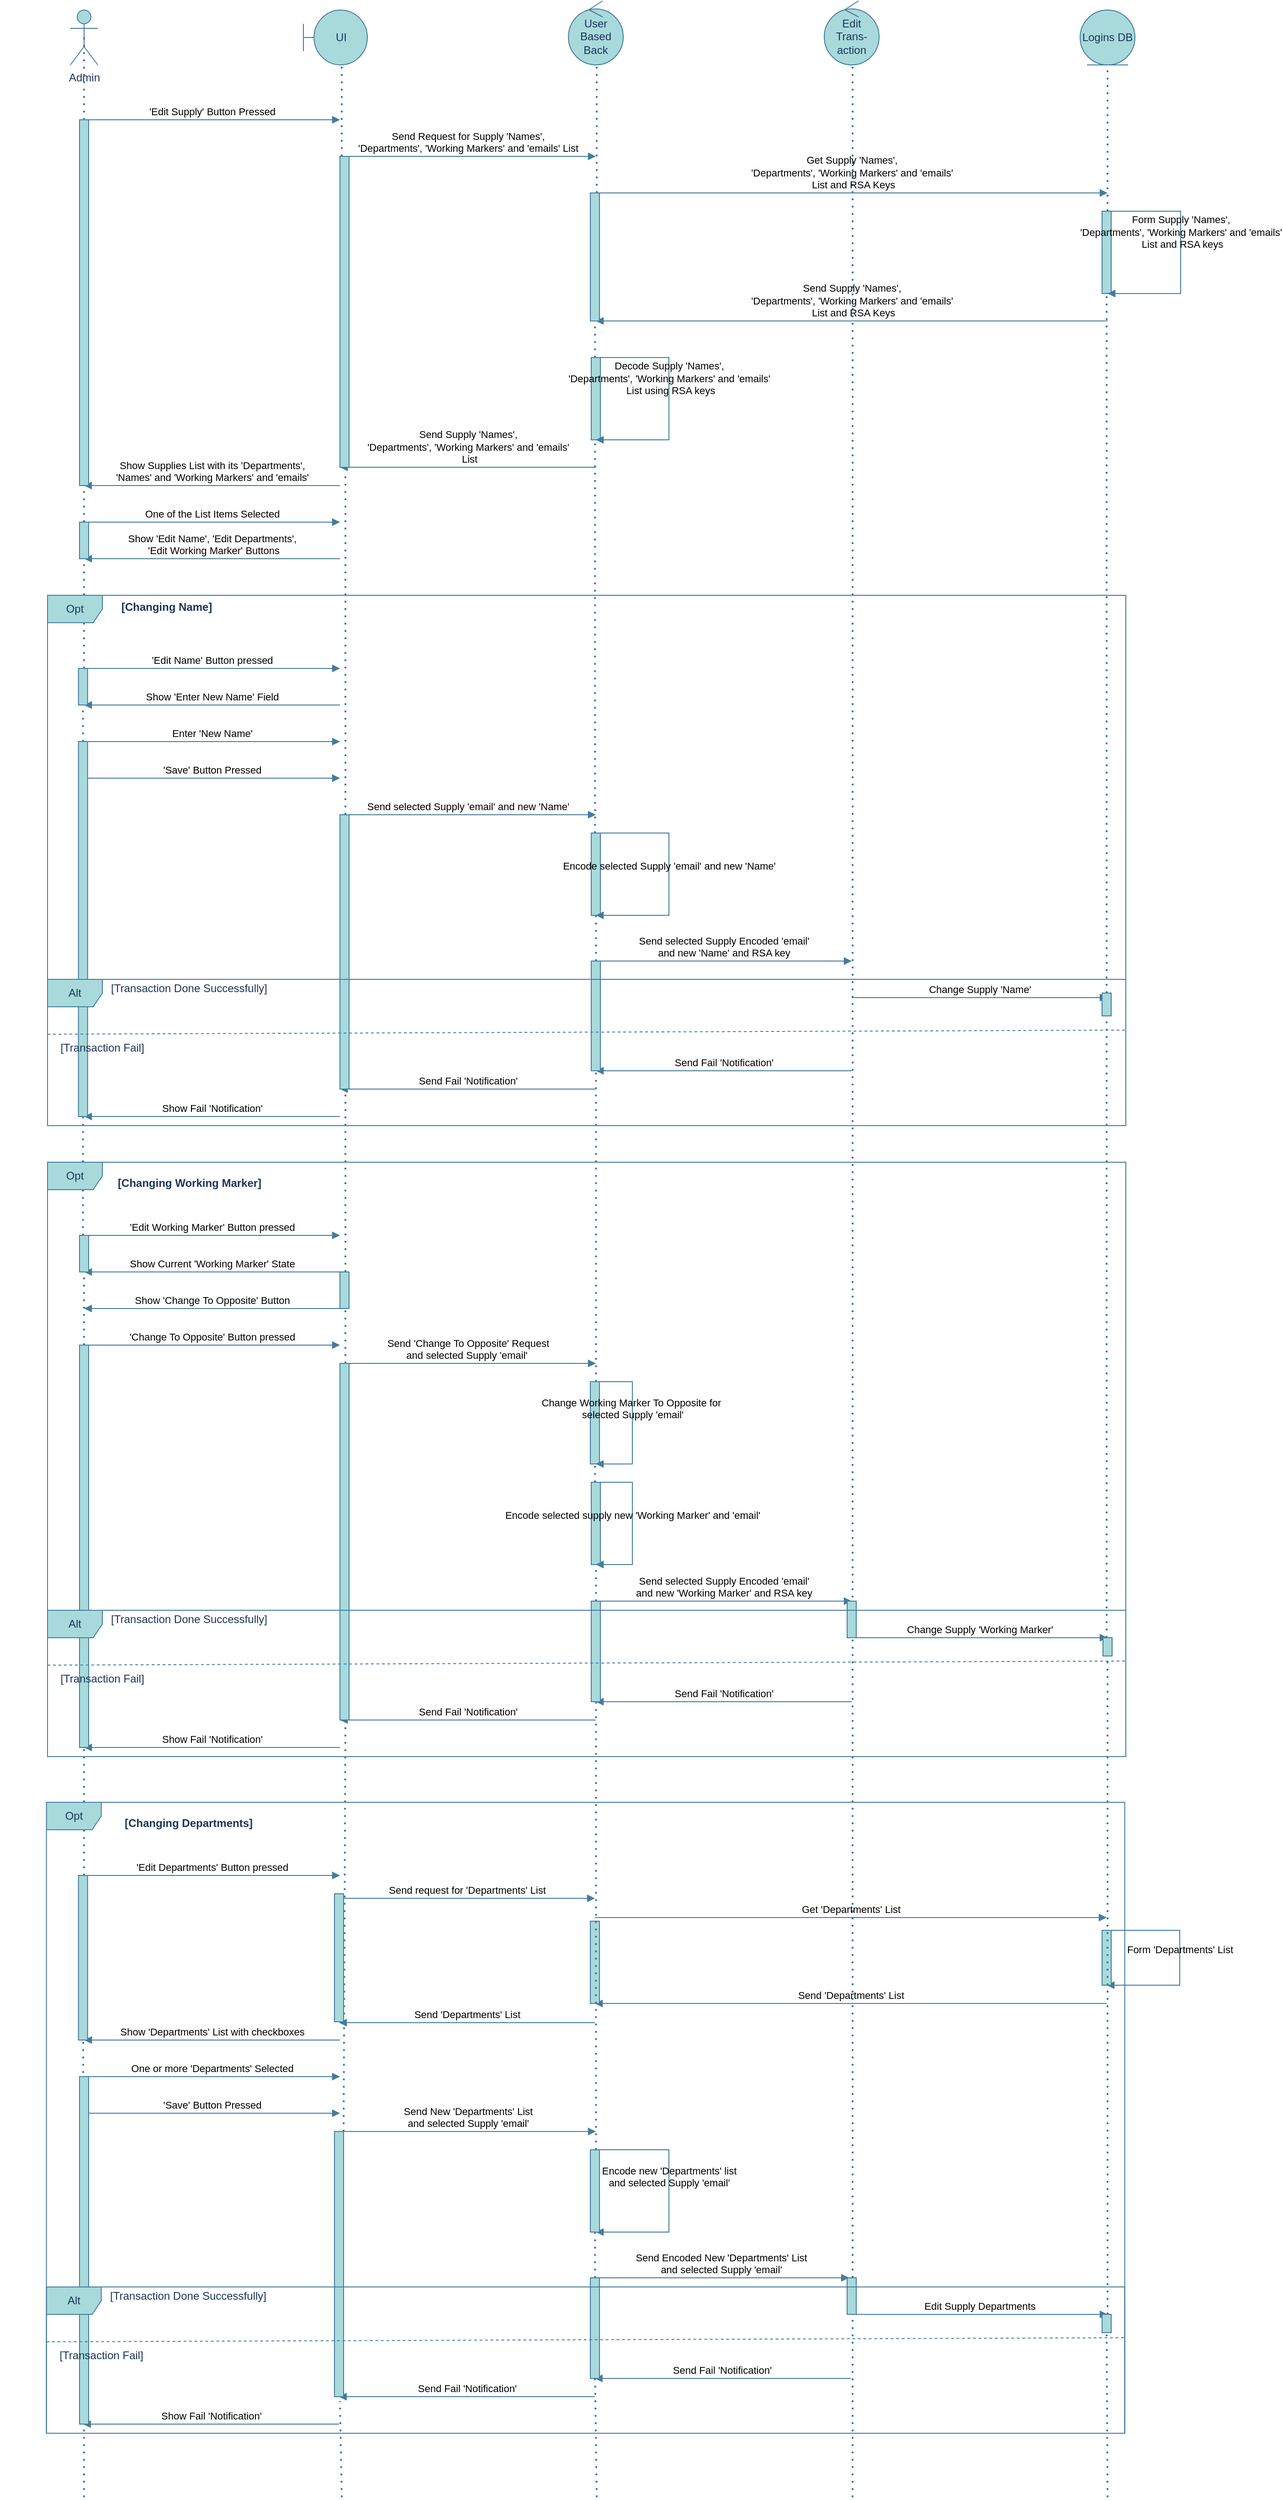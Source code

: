 <mxfile version="22.0.8" type="device">
  <diagram name="Страница — 1" id="LvItpitjbJgqak1Ff7eb">
    <mxGraphModel dx="1026" dy="692" grid="0" gridSize="10" guides="1" tooltips="1" connect="1" arrows="1" fold="1" page="1" pageScale="1" pageWidth="3300" pageHeight="4681" math="0" shadow="0">
      <root>
        <mxCell id="0" />
        <mxCell id="1" parent="0" />
        <mxCell id="VLtTo_zLVV-p8Gwh8xjY-1" value="Admin&lt;br&gt;" style="shape=umlActor;verticalLabelPosition=bottom;verticalAlign=top;html=1;strokeColor=#457B9D;fontColor=#1D3557;fillColor=#A8DADC;labelBackgroundColor=none;" vertex="1" parent="1">
          <mxGeometry x="105" y="120" width="30" height="60" as="geometry" />
        </mxCell>
        <mxCell id="VLtTo_zLVV-p8Gwh8xjY-2" value="UI" style="shape=umlBoundary;whiteSpace=wrap;html=1;strokeColor=#457B9D;fontColor=#1D3557;fillColor=#A8DADC;labelBackgroundColor=none;" vertex="1" parent="1">
          <mxGeometry x="360" y="120" width="70" height="60" as="geometry" />
        </mxCell>
        <mxCell id="VLtTo_zLVV-p8Gwh8xjY-3" value="User Based Back" style="ellipse;shape=umlControl;whiteSpace=wrap;html=1;strokeColor=#457B9D;fontColor=#1D3557;fillColor=#A8DADC;labelBackgroundColor=none;" vertex="1" parent="1">
          <mxGeometry x="650" y="110" width="60" height="70" as="geometry" />
        </mxCell>
        <mxCell id="VLtTo_zLVV-p8Gwh8xjY-4" value="Edit Trans-action" style="ellipse;shape=umlControl;whiteSpace=wrap;html=1;strokeColor=#457B9D;fontColor=#1D3557;fillColor=#A8DADC;labelBackgroundColor=none;" vertex="1" parent="1">
          <mxGeometry x="930" y="110" width="60" height="70" as="geometry" />
        </mxCell>
        <mxCell id="VLtTo_zLVV-p8Gwh8xjY-5" value="Logins DB" style="ellipse;shape=umlEntity;whiteSpace=wrap;html=1;strokeColor=#457B9D;fontColor=#1D3557;fillColor=#A8DADC;labelBackgroundColor=none;" vertex="1" parent="1">
          <mxGeometry x="1210" y="120" width="60" height="60" as="geometry" />
        </mxCell>
        <mxCell id="VLtTo_zLVV-p8Gwh8xjY-6" value="" style="endArrow=none;dashed=1;html=1;dashPattern=1 3;strokeWidth=2;rounded=0;entryX=0.5;entryY=0.5;entryDx=0;entryDy=0;entryPerimeter=0;labelBackgroundColor=none;strokeColor=#457B9D;fontColor=default;" edge="1" parent="1" source="VLtTo_zLVV-p8Gwh8xjY-89" target="VLtTo_zLVV-p8Gwh8xjY-1">
          <mxGeometry width="50" height="50" relative="1" as="geometry">
            <mxPoint x="120" y="2840" as="sourcePoint" />
            <mxPoint x="210" y="330" as="targetPoint" />
          </mxGeometry>
        </mxCell>
        <mxCell id="VLtTo_zLVV-p8Gwh8xjY-7" value="" style="endArrow=none;dashed=1;html=1;dashPattern=1 3;strokeWidth=2;rounded=0;entryX=0.6;entryY=1.017;entryDx=0;entryDy=0;entryPerimeter=0;labelBackgroundColor=none;strokeColor=#457B9D;fontColor=default;" edge="1" parent="1" source="VLtTo_zLVV-p8Gwh8xjY-91" target="VLtTo_zLVV-p8Gwh8xjY-2">
          <mxGeometry width="50" height="50" relative="1" as="geometry">
            <mxPoint x="402" y="2840" as="sourcePoint" />
            <mxPoint x="400" y="190" as="targetPoint" />
          </mxGeometry>
        </mxCell>
        <mxCell id="VLtTo_zLVV-p8Gwh8xjY-8" value="" style="endArrow=none;dashed=1;html=1;dashPattern=1 3;strokeWidth=2;rounded=0;entryX=0.517;entryY=1;entryDx=0;entryDy=0;entryPerimeter=0;labelBackgroundColor=none;strokeColor=#457B9D;fontColor=default;" edge="1" parent="1" source="VLtTo_zLVV-p8Gwh8xjY-93" target="VLtTo_zLVV-p8Gwh8xjY-3">
          <mxGeometry width="50" height="50" relative="1" as="geometry">
            <mxPoint x="681" y="2840" as="sourcePoint" />
            <mxPoint x="681" y="191" as="targetPoint" />
          </mxGeometry>
        </mxCell>
        <mxCell id="VLtTo_zLVV-p8Gwh8xjY-9" value="" style="endArrow=none;dashed=1;html=1;dashPattern=1 3;strokeWidth=2;rounded=0;entryX=0.517;entryY=1.029;entryDx=0;entryDy=0;entryPerimeter=0;labelBackgroundColor=none;strokeColor=#457B9D;fontColor=default;" edge="1" parent="1" target="VLtTo_zLVV-p8Gwh8xjY-4">
          <mxGeometry width="50" height="50" relative="1" as="geometry">
            <mxPoint x="961" y="2840" as="sourcePoint" />
            <mxPoint x="961" y="200" as="targetPoint" />
          </mxGeometry>
        </mxCell>
        <mxCell id="VLtTo_zLVV-p8Gwh8xjY-10" value="" style="endArrow=none;dashed=1;html=1;dashPattern=1 3;strokeWidth=2;rounded=0;entryX=0.5;entryY=1;entryDx=0;entryDy=0;labelBackgroundColor=none;strokeColor=#457B9D;fontColor=default;" edge="1" parent="1" source="VLtTo_zLVV-p8Gwh8xjY-96" target="VLtTo_zLVV-p8Gwh8xjY-5">
          <mxGeometry width="50" height="50" relative="1" as="geometry">
            <mxPoint x="1240" y="2840" as="sourcePoint" />
            <mxPoint x="1241" y="192" as="targetPoint" />
          </mxGeometry>
        </mxCell>
        <mxCell id="VLtTo_zLVV-p8Gwh8xjY-11" value="&#39;Edit Supply&#39; Button Pressed" style="html=1;verticalAlign=bottom;endArrow=block;curved=0;rounded=0;labelBackgroundColor=none;strokeColor=#457B9D;fontColor=default;" edge="1" parent="1">
          <mxGeometry width="80" relative="1" as="geometry">
            <mxPoint x="120" y="240" as="sourcePoint" />
            <mxPoint x="400" y="240" as="targetPoint" />
          </mxGeometry>
        </mxCell>
        <mxCell id="VLtTo_zLVV-p8Gwh8xjY-12" value="Send Request for Supply &#39;Names&#39;, &lt;br&gt;&#39;Departments&#39;, &#39;Working Markers&#39; and &#39;emails&#39; List" style="html=1;verticalAlign=bottom;endArrow=block;curved=0;rounded=0;labelBackgroundColor=none;strokeColor=#457B9D;fontColor=default;" edge="1" parent="1">
          <mxGeometry width="80" relative="1" as="geometry">
            <mxPoint x="400" y="280" as="sourcePoint" />
            <mxPoint x="680" y="280" as="targetPoint" />
          </mxGeometry>
        </mxCell>
        <mxCell id="VLtTo_zLVV-p8Gwh8xjY-13" value="Get Supply &#39;Names&#39;, &lt;br&gt;&#39;Departments&#39;, &#39;Working Markers&#39;&amp;nbsp;and &#39;emails&#39;&lt;br&gt;&amp;nbsp;List and RSA Keys" style="html=1;verticalAlign=bottom;endArrow=block;curved=0;rounded=0;labelBackgroundColor=none;strokeColor=#457B9D;fontColor=default;" edge="1" parent="1">
          <mxGeometry width="80" relative="1" as="geometry">
            <mxPoint x="680" y="320" as="sourcePoint" />
            <mxPoint x="1240" y="320" as="targetPoint" />
            <mxPoint as="offset" />
          </mxGeometry>
        </mxCell>
        <mxCell id="VLtTo_zLVV-p8Gwh8xjY-15" value="Send Supply &#39;Names&#39;, &lt;br&gt;&#39;Departments&#39;, &#39;Working Markers&#39;&amp;nbsp;and &#39;emails&#39;&lt;br&gt;&amp;nbsp;List and RSA Keys" style="html=1;verticalAlign=bottom;endArrow=block;curved=0;rounded=0;labelBackgroundColor=none;strokeColor=#457B9D;fontColor=default;" edge="1" parent="1">
          <mxGeometry width="80" relative="1" as="geometry">
            <mxPoint x="1240" y="460" as="sourcePoint" />
            <mxPoint x="680" y="460" as="targetPoint" />
            <mxPoint as="offset" />
          </mxGeometry>
        </mxCell>
        <mxCell id="VLtTo_zLVV-p8Gwh8xjY-17" value="Send Supply &#39;Names&#39;, &lt;br&gt;&#39;Departments&#39;, &#39;Working Markers&#39;&amp;nbsp;and &#39;emails&#39;&lt;br&gt;&amp;nbsp;List" style="html=1;verticalAlign=bottom;endArrow=block;curved=0;rounded=0;labelBackgroundColor=none;strokeColor=#457B9D;fontColor=default;" edge="1" parent="1">
          <mxGeometry width="80" relative="1" as="geometry">
            <mxPoint x="680" y="620" as="sourcePoint" />
            <mxPoint x="400" y="620" as="targetPoint" />
          </mxGeometry>
        </mxCell>
        <mxCell id="VLtTo_zLVV-p8Gwh8xjY-18" value="Show Supplies List with its &#39;Departments&#39;, &lt;br&gt;&#39;Names&#39; and &#39;Working Markers&#39;&amp;nbsp;and &#39;emails&#39;" style="html=1;verticalAlign=bottom;endArrow=block;curved=0;rounded=0;labelBackgroundColor=none;strokeColor=#457B9D;fontColor=default;" edge="1" parent="1">
          <mxGeometry width="80" relative="1" as="geometry">
            <mxPoint x="400" y="640" as="sourcePoint" />
            <mxPoint x="120" y="640" as="targetPoint" />
          </mxGeometry>
        </mxCell>
        <mxCell id="VLtTo_zLVV-p8Gwh8xjY-19" value="One of the List Items Selected" style="html=1;verticalAlign=bottom;endArrow=block;curved=0;rounded=0;labelBackgroundColor=none;strokeColor=#457B9D;fontColor=default;" edge="1" parent="1">
          <mxGeometry width="80" relative="1" as="geometry">
            <mxPoint x="120" y="680" as="sourcePoint" />
            <mxPoint x="400" y="680" as="targetPoint" />
            <mxPoint as="offset" />
          </mxGeometry>
        </mxCell>
        <mxCell id="VLtTo_zLVV-p8Gwh8xjY-20" value="Show &#39;Edit Name&#39;, &#39;Edit Departments&#39;,&lt;br&gt;&amp;nbsp;&#39;Edit Working Marker&#39; Buttons" style="html=1;verticalAlign=bottom;endArrow=block;curved=0;rounded=0;labelBackgroundColor=none;strokeColor=#457B9D;fontColor=default;" edge="1" parent="1">
          <mxGeometry width="80" relative="1" as="geometry">
            <mxPoint x="400" y="720" as="sourcePoint" />
            <mxPoint x="120" y="720" as="targetPoint" />
          </mxGeometry>
        </mxCell>
        <mxCell id="VLtTo_zLVV-p8Gwh8xjY-22" value="&#39;Edit Name&#39; Button pressed" style="html=1;verticalAlign=bottom;endArrow=block;curved=0;rounded=0;labelBackgroundColor=none;strokeColor=#457B9D;fontColor=default;" edge="1" parent="1">
          <mxGeometry width="80" relative="1" as="geometry">
            <mxPoint x="120" y="840" as="sourcePoint" />
            <mxPoint x="400" y="840" as="targetPoint" />
            <mxPoint as="offset" />
          </mxGeometry>
        </mxCell>
        <mxCell id="VLtTo_zLVV-p8Gwh8xjY-23" value="Show &#39;Enter New Name&#39; Field" style="html=1;verticalAlign=bottom;endArrow=block;curved=0;rounded=0;labelBackgroundColor=none;strokeColor=#457B9D;fontColor=default;" edge="1" parent="1">
          <mxGeometry width="80" relative="1" as="geometry">
            <mxPoint x="400" y="880" as="sourcePoint" />
            <mxPoint x="120" y="880" as="targetPoint" />
            <mxPoint as="offset" />
          </mxGeometry>
        </mxCell>
        <mxCell id="VLtTo_zLVV-p8Gwh8xjY-24" value="Enter &#39;New Name&#39;" style="html=1;verticalAlign=bottom;endArrow=block;curved=0;rounded=0;labelBackgroundColor=none;strokeColor=#457B9D;fontColor=default;" edge="1" parent="1">
          <mxGeometry width="80" relative="1" as="geometry">
            <mxPoint x="120" y="920" as="sourcePoint" />
            <mxPoint x="400" y="920" as="targetPoint" />
            <mxPoint as="offset" />
          </mxGeometry>
        </mxCell>
        <mxCell id="VLtTo_zLVV-p8Gwh8xjY-25" value="&#39;Save&#39; Button Pressed" style="html=1;verticalAlign=bottom;endArrow=block;curved=0;rounded=0;labelBackgroundColor=none;strokeColor=#457B9D;fontColor=default;" edge="1" parent="1">
          <mxGeometry width="80" relative="1" as="geometry">
            <mxPoint x="120" y="960" as="sourcePoint" />
            <mxPoint x="400" y="960" as="targetPoint" />
            <mxPoint as="offset" />
          </mxGeometry>
        </mxCell>
        <mxCell id="VLtTo_zLVV-p8Gwh8xjY-26" value="Send selected Supply &#39;email&#39; and new &#39;Name&#39;" style="html=1;verticalAlign=bottom;endArrow=block;curved=0;rounded=0;labelBackgroundColor=none;strokeColor=#457B9D;fontColor=default;" edge="1" parent="1">
          <mxGeometry width="80" relative="1" as="geometry">
            <mxPoint x="400" y="1000" as="sourcePoint" />
            <mxPoint x="680" y="1000" as="targetPoint" />
            <mxPoint as="offset" />
          </mxGeometry>
        </mxCell>
        <mxCell id="VLtTo_zLVV-p8Gwh8xjY-28" value="Send selected Supply Encoded &#39;email&#39; &lt;br&gt;and new &#39;Name&#39; and RSA key" style="html=1;verticalAlign=bottom;endArrow=block;curved=0;rounded=0;labelBackgroundColor=none;strokeColor=#457B9D;fontColor=default;" edge="1" parent="1">
          <mxGeometry width="80" relative="1" as="geometry">
            <mxPoint x="680" y="1160" as="sourcePoint" />
            <mxPoint x="960" y="1160" as="targetPoint" />
            <mxPoint as="offset" />
          </mxGeometry>
        </mxCell>
        <mxCell id="VLtTo_zLVV-p8Gwh8xjY-29" value="Change Supply &#39;Name&#39;" style="html=1;verticalAlign=bottom;endArrow=block;curved=0;rounded=0;labelBackgroundColor=none;strokeColor=#457B9D;fontColor=default;" edge="1" parent="1">
          <mxGeometry width="80" relative="1" as="geometry">
            <mxPoint x="960" y="1200" as="sourcePoint" />
            <mxPoint x="1240" y="1200" as="targetPoint" />
            <mxPoint as="offset" />
          </mxGeometry>
        </mxCell>
        <mxCell id="VLtTo_zLVV-p8Gwh8xjY-35" value="Send Fail &#39;Notification&#39;" style="html=1;verticalAlign=bottom;endArrow=block;curved=0;rounded=0;strokeColor=#457B9D;fontColor=default;fillColor=#A8DADC;labelBackgroundColor=none;" edge="1" parent="1">
          <mxGeometry x="0.004" width="80" relative="1" as="geometry">
            <mxPoint x="960" y="1280" as="sourcePoint" />
            <mxPoint x="680" y="1280" as="targetPoint" />
            <mxPoint as="offset" />
          </mxGeometry>
        </mxCell>
        <mxCell id="VLtTo_zLVV-p8Gwh8xjY-36" value="Send Fail &#39;Notification&#39;" style="html=1;verticalAlign=bottom;endArrow=block;curved=0;rounded=0;strokeColor=#457B9D;fontColor=default;fillColor=#A8DADC;labelBackgroundColor=none;" edge="1" parent="1">
          <mxGeometry width="80" relative="1" as="geometry">
            <mxPoint x="680" y="1300" as="sourcePoint" />
            <mxPoint x="400" y="1300" as="targetPoint" />
          </mxGeometry>
        </mxCell>
        <mxCell id="VLtTo_zLVV-p8Gwh8xjY-37" value="Show Fail &#39;Notification&#39;" style="html=1;verticalAlign=bottom;endArrow=block;curved=0;rounded=0;strokeColor=#457B9D;fontColor=default;fillColor=#A8DADC;labelBackgroundColor=none;" edge="1" parent="1">
          <mxGeometry width="80" relative="1" as="geometry">
            <mxPoint x="400" y="1330" as="sourcePoint" />
            <mxPoint x="120" y="1330" as="targetPoint" />
          </mxGeometry>
        </mxCell>
        <mxCell id="VLtTo_zLVV-p8Gwh8xjY-40" value="&#39;Edit Working Marker&#39; Button pressed" style="html=1;verticalAlign=bottom;endArrow=block;curved=0;rounded=0;labelBackgroundColor=none;strokeColor=#457B9D;fontColor=default;" edge="1" parent="1">
          <mxGeometry width="80" relative="1" as="geometry">
            <mxPoint x="120" y="1460" as="sourcePoint" />
            <mxPoint x="400" y="1460" as="targetPoint" />
            <mxPoint as="offset" />
          </mxGeometry>
        </mxCell>
        <mxCell id="VLtTo_zLVV-p8Gwh8xjY-41" value="Show Current &#39;Working Marker&#39; State" style="html=1;verticalAlign=bottom;endArrow=block;curved=0;rounded=0;labelBackgroundColor=none;strokeColor=#457B9D;fontColor=default;" edge="1" parent="1">
          <mxGeometry width="80" relative="1" as="geometry">
            <mxPoint x="400" y="1500" as="sourcePoint" />
            <mxPoint x="120" y="1500" as="targetPoint" />
          </mxGeometry>
        </mxCell>
        <mxCell id="VLtTo_zLVV-p8Gwh8xjY-42" value="Show &#39;Change To Opposite&#39; Button" style="html=1;verticalAlign=bottom;endArrow=block;curved=0;rounded=0;labelBackgroundColor=none;strokeColor=#457B9D;fontColor=default;" edge="1" parent="1">
          <mxGeometry width="80" relative="1" as="geometry">
            <mxPoint x="400" y="1540" as="sourcePoint" />
            <mxPoint x="120" y="1540" as="targetPoint" />
          </mxGeometry>
        </mxCell>
        <mxCell id="VLtTo_zLVV-p8Gwh8xjY-43" value="&#39;Change To Opposite&#39; Button pressed" style="html=1;verticalAlign=bottom;endArrow=block;curved=0;rounded=0;labelBackgroundColor=none;strokeColor=#457B9D;fontColor=default;" edge="1" parent="1">
          <mxGeometry width="80" relative="1" as="geometry">
            <mxPoint x="120" y="1580" as="sourcePoint" />
            <mxPoint x="400" y="1580" as="targetPoint" />
            <mxPoint as="offset" />
          </mxGeometry>
        </mxCell>
        <mxCell id="VLtTo_zLVV-p8Gwh8xjY-44" value="Send &#39;Change To Opposite&#39; Request &lt;br&gt;and selected Supply &#39;email&#39;&amp;nbsp;" style="html=1;verticalAlign=bottom;endArrow=block;curved=0;rounded=0;labelBackgroundColor=none;strokeColor=#457B9D;fontColor=default;" edge="1" parent="1">
          <mxGeometry width="80" relative="1" as="geometry">
            <mxPoint x="400" y="1600" as="sourcePoint" />
            <mxPoint x="680" y="1600" as="targetPoint" />
            <mxPoint as="offset" />
          </mxGeometry>
        </mxCell>
        <mxCell id="VLtTo_zLVV-p8Gwh8xjY-47" value="Send selected Supply Encoded &#39;email&#39; &lt;br&gt;and new &#39;Working Marker&#39; and RSA key" style="html=1;verticalAlign=bottom;endArrow=block;curved=0;rounded=0;labelBackgroundColor=none;strokeColor=#457B9D;fontColor=default;" edge="1" parent="1">
          <mxGeometry width="80" relative="1" as="geometry">
            <mxPoint x="680" y="1860" as="sourcePoint" />
            <mxPoint x="960" y="1860" as="targetPoint" />
            <mxPoint as="offset" />
          </mxGeometry>
        </mxCell>
        <mxCell id="VLtTo_zLVV-p8Gwh8xjY-48" value="Change Supply &#39;Working Marker&#39;" style="html=1;verticalAlign=bottom;endArrow=block;curved=0;rounded=0;labelBackgroundColor=none;strokeColor=#457B9D;fontColor=default;" edge="1" parent="1">
          <mxGeometry width="80" relative="1" as="geometry">
            <mxPoint x="960" y="1900" as="sourcePoint" />
            <mxPoint x="1240" y="1900" as="targetPoint" />
            <mxPoint as="offset" />
          </mxGeometry>
        </mxCell>
        <mxCell id="VLtTo_zLVV-p8Gwh8xjY-55" value="Send Fail &#39;Notification&#39;" style="html=1;verticalAlign=bottom;endArrow=block;curved=0;rounded=0;strokeColor=#457B9D;fontColor=default;fillColor=#A8DADC;labelBackgroundColor=none;" edge="1" parent="1">
          <mxGeometry x="0.004" width="80" relative="1" as="geometry">
            <mxPoint x="960" y="1970" as="sourcePoint" />
            <mxPoint x="680" y="1970" as="targetPoint" />
            <mxPoint as="offset" />
          </mxGeometry>
        </mxCell>
        <mxCell id="VLtTo_zLVV-p8Gwh8xjY-56" value="Send Fail &#39;Notification&#39;" style="html=1;verticalAlign=bottom;endArrow=block;curved=0;rounded=0;strokeColor=#457B9D;fontColor=default;fillColor=#A8DADC;labelBackgroundColor=none;" edge="1" parent="1">
          <mxGeometry width="80" relative="1" as="geometry">
            <mxPoint x="680" y="1990" as="sourcePoint" />
            <mxPoint x="400" y="1990" as="targetPoint" />
          </mxGeometry>
        </mxCell>
        <mxCell id="VLtTo_zLVV-p8Gwh8xjY-57" value="Show Fail &#39;Notification&#39;" style="html=1;verticalAlign=bottom;endArrow=block;curved=0;rounded=0;strokeColor=#457B9D;fontColor=default;fillColor=#A8DADC;labelBackgroundColor=none;" edge="1" parent="1">
          <mxGeometry width="80" relative="1" as="geometry">
            <mxPoint x="400" y="2020" as="sourcePoint" />
            <mxPoint x="120" y="2020" as="targetPoint" />
          </mxGeometry>
        </mxCell>
        <mxCell id="VLtTo_zLVV-p8Gwh8xjY-58" value="&#39;Edit Departments&#39; Button pressed" style="html=1;verticalAlign=bottom;endArrow=block;curved=0;rounded=0;labelBackgroundColor=none;strokeColor=#457B9D;fontColor=default;" edge="1" parent="1">
          <mxGeometry width="80" relative="1" as="geometry">
            <mxPoint x="120" y="2160" as="sourcePoint" />
            <mxPoint x="400" y="2160" as="targetPoint" />
            <mxPoint as="offset" />
          </mxGeometry>
        </mxCell>
        <mxCell id="VLtTo_zLVV-p8Gwh8xjY-60" value="Send request for &#39;Departments&#39; List" style="html=1;verticalAlign=bottom;endArrow=block;curved=0;rounded=0;strokeColor=#457B9D;fontColor=default;fillColor=#A8DADC;labelBackgroundColor=none;" edge="1" parent="1">
          <mxGeometry width="80" relative="1" as="geometry">
            <mxPoint x="399" y="2185" as="sourcePoint" />
            <mxPoint x="679" y="2185" as="targetPoint" />
          </mxGeometry>
        </mxCell>
        <mxCell id="VLtTo_zLVV-p8Gwh8xjY-61" value="Get &#39;Departments&#39; List" style="html=1;verticalAlign=bottom;endArrow=block;curved=0;rounded=0;strokeColor=#457B9D;fontColor=default;fillColor=#A8DADC;labelBackgroundColor=none;" edge="1" parent="1">
          <mxGeometry width="80" relative="1" as="geometry">
            <mxPoint x="679" y="2206" as="sourcePoint" />
            <mxPoint x="1239" y="2206" as="targetPoint" />
          </mxGeometry>
        </mxCell>
        <mxCell id="VLtTo_zLVV-p8Gwh8xjY-62" value="Send &#39;Departments&#39; List" style="html=1;verticalAlign=bottom;endArrow=block;curved=0;rounded=0;strokeColor=#457B9D;fontColor=default;fillColor=#A8DADC;labelBackgroundColor=none;" edge="1" parent="1">
          <mxGeometry width="80" relative="1" as="geometry">
            <mxPoint x="1239" y="2300" as="sourcePoint" />
            <mxPoint x="679" y="2300" as="targetPoint" />
          </mxGeometry>
        </mxCell>
        <mxCell id="VLtTo_zLVV-p8Gwh8xjY-63" value="Form &#39;Departments&#39; List" style="html=1;verticalAlign=bottom;endArrow=block;curved=0;rounded=0;strokeColor=#457B9D;fontColor=default;fillColor=#A8DADC;labelBackgroundColor=none;" edge="1" parent="1">
          <mxGeometry width="80" relative="1" as="geometry">
            <mxPoint x="1239" y="2220" as="sourcePoint" />
            <mxPoint x="1239" y="2280" as="targetPoint" />
            <Array as="points">
              <mxPoint x="1319" y="2220" />
              <mxPoint x="1319" y="2280" />
            </Array>
          </mxGeometry>
        </mxCell>
        <mxCell id="VLtTo_zLVV-p8Gwh8xjY-64" value="Send &#39;Departments&#39; List" style="html=1;verticalAlign=bottom;endArrow=block;curved=0;rounded=0;strokeColor=#457B9D;fontColor=default;fillColor=#A8DADC;labelBackgroundColor=none;" edge="1" parent="1">
          <mxGeometry width="80" relative="1" as="geometry">
            <mxPoint x="679" y="2321" as="sourcePoint" />
            <mxPoint x="399" y="2321" as="targetPoint" />
          </mxGeometry>
        </mxCell>
        <mxCell id="VLtTo_zLVV-p8Gwh8xjY-65" value="" style="html=1;points=[[0,0,0,0,5],[0,1,0,0,-5],[1,0,0,0,5],[1,1,0,0,-5]];perimeter=orthogonalPerimeter;outlineConnect=0;targetShapes=umlLifeline;portConstraint=eastwest;newEdgeStyle={&quot;curved&quot;:0,&quot;rounded&quot;:0};strokeColor=#457B9D;fontColor=#1D3557;fillColor=#A8DADC;labelBackgroundColor=none;" vertex="1" parent="1">
          <mxGeometry x="1234" y="2220" width="10" height="60" as="geometry" />
        </mxCell>
        <mxCell id="VLtTo_zLVV-p8Gwh8xjY-66" value="" style="html=1;points=[[0,0,0,0,5],[0,1,0,0,-5],[1,0,0,0,5],[1,1,0,0,-5]];perimeter=orthogonalPerimeter;outlineConnect=0;targetShapes=umlLifeline;portConstraint=eastwest;newEdgeStyle={&quot;curved&quot;:0,&quot;rounded&quot;:0};strokeColor=#457B9D;fontColor=#1D3557;fillColor=#A8DADC;labelBackgroundColor=none;" vertex="1" parent="1">
          <mxGeometry x="394" y="2180" width="10" height="140" as="geometry" />
        </mxCell>
        <mxCell id="VLtTo_zLVV-p8Gwh8xjY-67" value="" style="html=1;points=[[0,0,0,0,5],[0,1,0,0,-5],[1,0,0,0,5],[1,1,0,0,-5]];perimeter=orthogonalPerimeter;outlineConnect=0;targetShapes=umlLifeline;portConstraint=eastwest;newEdgeStyle={&quot;curved&quot;:0,&quot;rounded&quot;:0};strokeColor=#457B9D;fontColor=#1D3557;fillColor=#A8DADC;labelBackgroundColor=none;" vertex="1" parent="1">
          <mxGeometry x="674" y="2210" width="10" height="90" as="geometry" />
        </mxCell>
        <mxCell id="VLtTo_zLVV-p8Gwh8xjY-68" value="Show &#39;Departments&#39; List with checkboxes" style="html=1;verticalAlign=bottom;endArrow=block;curved=0;rounded=0;labelBackgroundColor=none;strokeColor=#457B9D;fontColor=default;" edge="1" parent="1">
          <mxGeometry width="80" relative="1" as="geometry">
            <mxPoint x="400" y="2340" as="sourcePoint" />
            <mxPoint x="120" y="2340" as="targetPoint" />
            <mxPoint as="offset" />
          </mxGeometry>
        </mxCell>
        <mxCell id="VLtTo_zLVV-p8Gwh8xjY-69" value="One or more &#39;Departments&#39; Selected" style="html=1;verticalAlign=bottom;endArrow=block;curved=0;rounded=0;labelBackgroundColor=none;strokeColor=#457B9D;fontColor=default;" edge="1" parent="1">
          <mxGeometry width="80" relative="1" as="geometry">
            <mxPoint x="120" y="2380" as="sourcePoint" />
            <mxPoint x="400" y="2380" as="targetPoint" />
            <mxPoint as="offset" />
          </mxGeometry>
        </mxCell>
        <mxCell id="VLtTo_zLVV-p8Gwh8xjY-70" value="&#39;Save&#39; Button Pressed" style="html=1;verticalAlign=bottom;endArrow=block;curved=0;rounded=0;labelBackgroundColor=none;strokeColor=#457B9D;fontColor=default;" edge="1" parent="1">
          <mxGeometry width="80" relative="1" as="geometry">
            <mxPoint x="120" y="2420" as="sourcePoint" />
            <mxPoint x="400" y="2420" as="targetPoint" />
            <mxPoint as="offset" />
          </mxGeometry>
        </mxCell>
        <mxCell id="VLtTo_zLVV-p8Gwh8xjY-71" value="Send New &#39;Departments&#39; List &lt;br&gt;and selected Supply &#39;email&#39;" style="html=1;verticalAlign=bottom;endArrow=block;curved=0;rounded=0;labelBackgroundColor=none;strokeColor=#457B9D;fontColor=default;" edge="1" parent="1">
          <mxGeometry width="80" relative="1" as="geometry">
            <mxPoint x="400" y="2440" as="sourcePoint" />
            <mxPoint x="680" y="2440" as="targetPoint" />
            <mxPoint as="offset" />
          </mxGeometry>
        </mxCell>
        <mxCell id="VLtTo_zLVV-p8Gwh8xjY-72" value="Encode new &#39;Departments&#39; list &lt;br&gt;and selected Supply &#39;email&#39;" style="html=1;verticalAlign=bottom;endArrow=block;curved=0;rounded=0;labelBackgroundColor=none;strokeColor=#457B9D;fontColor=default;" edge="1" parent="1">
          <mxGeometry width="80" relative="1" as="geometry">
            <mxPoint x="680" y="2460" as="sourcePoint" />
            <mxPoint x="680" y="2550" as="targetPoint" />
            <mxPoint as="offset" />
            <Array as="points">
              <mxPoint x="760" y="2460" />
              <mxPoint x="760" y="2550" />
            </Array>
          </mxGeometry>
        </mxCell>
        <mxCell id="VLtTo_zLVV-p8Gwh8xjY-73" value="Send Encoded New &#39;Departments&#39; List &lt;br&gt;and selected Supply &#39;email&#39;" style="html=1;verticalAlign=bottom;endArrow=block;curved=0;rounded=0;labelBackgroundColor=none;strokeColor=#457B9D;fontColor=default;" edge="1" parent="1">
          <mxGeometry width="80" relative="1" as="geometry">
            <mxPoint x="677" y="2600" as="sourcePoint" />
            <mxPoint x="957" y="2600" as="targetPoint" />
            <mxPoint as="offset" />
          </mxGeometry>
        </mxCell>
        <mxCell id="VLtTo_zLVV-p8Gwh8xjY-74" value="Edit Supply Departments" style="html=1;verticalAlign=bottom;endArrow=block;curved=0;rounded=0;labelBackgroundColor=none;strokeColor=#457B9D;fontColor=default;" edge="1" parent="1">
          <mxGeometry width="80" relative="1" as="geometry">
            <mxPoint x="960" y="2640" as="sourcePoint" />
            <mxPoint x="1240" y="2640" as="targetPoint" />
            <mxPoint as="offset" />
          </mxGeometry>
        </mxCell>
        <mxCell id="VLtTo_zLVV-p8Gwh8xjY-83" value="Send Fail &#39;Notification&#39;" style="html=1;verticalAlign=bottom;endArrow=block;curved=0;rounded=0;strokeColor=#457B9D;fontColor=default;fillColor=#A8DADC;labelBackgroundColor=none;" edge="1" parent="1">
          <mxGeometry x="0.004" width="80" relative="1" as="geometry">
            <mxPoint x="958.82" y="2710" as="sourcePoint" />
            <mxPoint x="678.82" y="2710" as="targetPoint" />
            <mxPoint as="offset" />
          </mxGeometry>
        </mxCell>
        <mxCell id="VLtTo_zLVV-p8Gwh8xjY-84" value="Send Fail &#39;Notification&#39;" style="html=1;verticalAlign=bottom;endArrow=block;curved=0;rounded=0;strokeColor=#457B9D;fontColor=default;fillColor=#A8DADC;labelBackgroundColor=none;" edge="1" parent="1">
          <mxGeometry width="80" relative="1" as="geometry">
            <mxPoint x="678.82" y="2730" as="sourcePoint" />
            <mxPoint x="398.82" y="2730" as="targetPoint" />
          </mxGeometry>
        </mxCell>
        <mxCell id="VLtTo_zLVV-p8Gwh8xjY-85" value="Show Fail &#39;Notification&#39;" style="html=1;verticalAlign=bottom;endArrow=block;curved=0;rounded=0;strokeColor=#457B9D;fontColor=default;fillColor=#A8DADC;labelBackgroundColor=none;" edge="1" parent="1">
          <mxGeometry width="80" relative="1" as="geometry">
            <mxPoint x="398.82" y="2760" as="sourcePoint" />
            <mxPoint x="118.82" y="2760" as="targetPoint" />
          </mxGeometry>
        </mxCell>
        <mxCell id="VLtTo_zLVV-p8Gwh8xjY-90" value="" style="endArrow=none;dashed=1;html=1;dashPattern=1 3;strokeWidth=2;rounded=0;entryX=0.5;entryY=0.5;entryDx=0;entryDy=0;entryPerimeter=0;labelBackgroundColor=none;strokeColor=#457B9D;fontColor=default;" edge="1" parent="1" source="VLtTo_zLVV-p8Gwh8xjY-100" target="VLtTo_zLVV-p8Gwh8xjY-89">
          <mxGeometry width="50" height="50" relative="1" as="geometry">
            <mxPoint x="120" y="2840" as="sourcePoint" />
            <mxPoint x="120" y="150" as="targetPoint" />
          </mxGeometry>
        </mxCell>
        <mxCell id="VLtTo_zLVV-p8Gwh8xjY-89" value="" style="html=1;points=[[0,0,0,0,5],[0,1,0,0,-5],[1,0,0,0,5],[1,1,0,0,-5]];perimeter=orthogonalPerimeter;outlineConnect=0;targetShapes=umlLifeline;portConstraint=eastwest;newEdgeStyle={&quot;curved&quot;:0,&quot;rounded&quot;:0};fillColor=#A8DADC;strokeColor=#457B9D;labelBackgroundColor=none;fontColor=#1D3557;" vertex="1" parent="1">
          <mxGeometry x="115" y="240" width="10" height="400" as="geometry" />
        </mxCell>
        <mxCell id="VLtTo_zLVV-p8Gwh8xjY-92" value="" style="endArrow=none;dashed=1;html=1;dashPattern=1 3;strokeWidth=2;rounded=0;entryX=0.6;entryY=1.017;entryDx=0;entryDy=0;entryPerimeter=0;labelBackgroundColor=none;strokeColor=#457B9D;fontColor=default;" edge="1" parent="1" source="VLtTo_zLVV-p8Gwh8xjY-104" target="VLtTo_zLVV-p8Gwh8xjY-91">
          <mxGeometry width="50" height="50" relative="1" as="geometry">
            <mxPoint x="402" y="2840" as="sourcePoint" />
            <mxPoint x="402" y="181" as="targetPoint" />
          </mxGeometry>
        </mxCell>
        <mxCell id="VLtTo_zLVV-p8Gwh8xjY-91" value="" style="html=1;points=[[0,0,0,0,5],[0,1,0,0,-5],[1,0,0,0,5],[1,1,0,0,-5]];perimeter=orthogonalPerimeter;outlineConnect=0;targetShapes=umlLifeline;portConstraint=eastwest;newEdgeStyle={&quot;curved&quot;:0,&quot;rounded&quot;:0};fillColor=#A8DADC;strokeColor=#457B9D;labelBackgroundColor=none;fontColor=#1D3557;" vertex="1" parent="1">
          <mxGeometry x="400" y="280" width="10" height="340" as="geometry" />
        </mxCell>
        <mxCell id="VLtTo_zLVV-p8Gwh8xjY-94" value="" style="endArrow=none;dashed=1;html=1;dashPattern=1 3;strokeWidth=2;rounded=0;entryX=0.517;entryY=1;entryDx=0;entryDy=0;entryPerimeter=0;labelBackgroundColor=none;strokeColor=#457B9D;fontColor=default;" edge="1" parent="1" source="VLtTo_zLVV-p8Gwh8xjY-106" target="VLtTo_zLVV-p8Gwh8xjY-93">
          <mxGeometry width="50" height="50" relative="1" as="geometry">
            <mxPoint x="681" y="2840" as="sourcePoint" />
            <mxPoint x="681" y="180" as="targetPoint" />
          </mxGeometry>
        </mxCell>
        <mxCell id="VLtTo_zLVV-p8Gwh8xjY-93" value="" style="html=1;points=[[0,0,0,0,5],[0,1,0,0,-5],[1,0,0,0,5],[1,1,0,0,-5]];perimeter=orthogonalPerimeter;outlineConnect=0;targetShapes=umlLifeline;portConstraint=eastwest;newEdgeStyle={&quot;curved&quot;:0,&quot;rounded&quot;:0};fillColor=#A8DADC;strokeColor=#457B9D;labelBackgroundColor=none;fontColor=#1D3557;" vertex="1" parent="1">
          <mxGeometry x="674" y="320" width="10" height="140" as="geometry" />
        </mxCell>
        <mxCell id="VLtTo_zLVV-p8Gwh8xjY-95" value="" style="html=1;points=[[0,0,0,0,5],[0,1,0,0,-5],[1,0,0,0,5],[1,1,0,0,-5]];perimeter=orthogonalPerimeter;outlineConnect=0;targetShapes=umlLifeline;portConstraint=eastwest;newEdgeStyle={&quot;curved&quot;:0,&quot;rounded&quot;:0};fillColor=#A8DADC;strokeColor=#457B9D;labelBackgroundColor=none;fontColor=#1D3557;" vertex="1" parent="1">
          <mxGeometry x="675" y="500" width="10" height="90" as="geometry" />
        </mxCell>
        <mxCell id="VLtTo_zLVV-p8Gwh8xjY-16" value="Decode Supply &#39;Names&#39;, &lt;br&gt;&#39;Departments&#39;, &#39;Working Markers&#39;&amp;nbsp;and &#39;emails&#39;&lt;br&gt;&amp;nbsp;List using RSA keys" style="html=1;verticalAlign=bottom;endArrow=block;curved=0;rounded=0;labelBackgroundColor=none;strokeColor=#457B9D;fontColor=default;" edge="1" parent="1">
          <mxGeometry width="80" relative="1" as="geometry">
            <mxPoint x="680" y="500" as="sourcePoint" />
            <mxPoint x="680" y="590" as="targetPoint" />
            <Array as="points">
              <mxPoint x="760" y="500" />
              <mxPoint x="760" y="590" />
            </Array>
            <mxPoint as="offset" />
          </mxGeometry>
        </mxCell>
        <mxCell id="VLtTo_zLVV-p8Gwh8xjY-97" value="" style="endArrow=none;dashed=1;html=1;dashPattern=1 3;strokeWidth=2;rounded=0;entryX=0.5;entryY=1;entryDx=0;entryDy=0;labelBackgroundColor=none;strokeColor=#457B9D;fontColor=default;" edge="1" parent="1" source="VLtTo_zLVV-p8Gwh8xjY-110" target="VLtTo_zLVV-p8Gwh8xjY-96">
          <mxGeometry width="50" height="50" relative="1" as="geometry">
            <mxPoint x="1240" y="2840" as="sourcePoint" />
            <mxPoint x="1240" y="180" as="targetPoint" />
          </mxGeometry>
        </mxCell>
        <mxCell id="VLtTo_zLVV-p8Gwh8xjY-96" value="" style="html=1;points=[[0,0,0,0,5],[0,1,0,0,-5],[1,0,0,0,5],[1,1,0,0,-5]];perimeter=orthogonalPerimeter;outlineConnect=0;targetShapes=umlLifeline;portConstraint=eastwest;newEdgeStyle={&quot;curved&quot;:0,&quot;rounded&quot;:0};fillColor=#A8DADC;strokeColor=#457B9D;labelBackgroundColor=none;fontColor=#1D3557;" vertex="1" parent="1">
          <mxGeometry x="1234" y="340" width="10" height="90" as="geometry" />
        </mxCell>
        <mxCell id="VLtTo_zLVV-p8Gwh8xjY-14" value="Form Supply &#39;Names&#39;, &lt;br&gt;&#39;Departments&#39;, &#39;Working Markers&#39;&amp;nbsp;and &#39;emails&#39;&lt;br&gt;&amp;nbsp;List and RSA keys" style="html=1;verticalAlign=bottom;endArrow=block;curved=0;rounded=0;labelBackgroundColor=none;strokeColor=#457B9D;fontColor=default;" edge="1" parent="1">
          <mxGeometry width="80" relative="1" as="geometry">
            <mxPoint x="1240" y="340" as="sourcePoint" />
            <mxPoint x="1240" y="430" as="targetPoint" />
            <Array as="points">
              <mxPoint x="1320" y="340" />
              <mxPoint x="1320" y="430" />
            </Array>
            <mxPoint as="offset" />
          </mxGeometry>
        </mxCell>
        <mxCell id="VLtTo_zLVV-p8Gwh8xjY-98" value="" style="html=1;points=[[0,0,0,0,5],[0,1,0,0,-5],[1,0,0,0,5],[1,1,0,0,-5]];perimeter=orthogonalPerimeter;outlineConnect=0;targetShapes=umlLifeline;portConstraint=eastwest;newEdgeStyle={&quot;curved&quot;:0,&quot;rounded&quot;:0};fillColor=#A8DADC;strokeColor=#457B9D;labelBackgroundColor=none;fontColor=#1D3557;" vertex="1" parent="1">
          <mxGeometry x="115" y="680" width="10" height="40" as="geometry" />
        </mxCell>
        <mxCell id="VLtTo_zLVV-p8Gwh8xjY-101" value="" style="endArrow=none;dashed=1;html=1;dashPattern=1 3;strokeWidth=2;rounded=0;entryX=0.5;entryY=0.5;entryDx=0;entryDy=0;entryPerimeter=0;labelBackgroundColor=none;strokeColor=#457B9D;fontColor=default;" edge="1" parent="1" source="VLtTo_zLVV-p8Gwh8xjY-102" target="VLtTo_zLVV-p8Gwh8xjY-100">
          <mxGeometry width="50" height="50" relative="1" as="geometry">
            <mxPoint x="120" y="2840" as="sourcePoint" />
            <mxPoint x="120" y="440" as="targetPoint" />
          </mxGeometry>
        </mxCell>
        <mxCell id="VLtTo_zLVV-p8Gwh8xjY-100" value="" style="html=1;points=[[0,0,0,0,5],[0,1,0,0,-5],[1,0,0,0,5],[1,1,0,0,-5]];perimeter=orthogonalPerimeter;outlineConnect=0;targetShapes=umlLifeline;portConstraint=eastwest;newEdgeStyle={&quot;curved&quot;:0,&quot;rounded&quot;:0};fillColor=#A8DADC;strokeColor=#457B9D;labelBackgroundColor=none;fontColor=#1D3557;" vertex="1" parent="1">
          <mxGeometry x="113.82" y="840" width="10" height="40" as="geometry" />
        </mxCell>
        <mxCell id="VLtTo_zLVV-p8Gwh8xjY-103" value="" style="endArrow=none;dashed=1;html=1;dashPattern=1 3;strokeWidth=2;rounded=0;entryX=0.5;entryY=0.5;entryDx=0;entryDy=0;entryPerimeter=0;labelBackgroundColor=none;strokeColor=#457B9D;fontColor=default;" edge="1" parent="1" source="VLtTo_zLVV-p8Gwh8xjY-112" target="VLtTo_zLVV-p8Gwh8xjY-102">
          <mxGeometry width="50" height="50" relative="1" as="geometry">
            <mxPoint x="120" y="2840" as="sourcePoint" />
            <mxPoint x="119" y="860" as="targetPoint" />
          </mxGeometry>
        </mxCell>
        <mxCell id="VLtTo_zLVV-p8Gwh8xjY-102" value="" style="html=1;points=[[0,0,0,0,5],[0,1,0,0,-5],[1,0,0,0,5],[1,1,0,0,-5]];perimeter=orthogonalPerimeter;outlineConnect=0;targetShapes=umlLifeline;portConstraint=eastwest;newEdgeStyle={&quot;curved&quot;:0,&quot;rounded&quot;:0};fillColor=#A8DADC;strokeColor=#457B9D;labelBackgroundColor=none;fontColor=#1D3557;" vertex="1" parent="1">
          <mxGeometry x="113.82" y="920" width="10" height="410" as="geometry" />
        </mxCell>
        <mxCell id="VLtTo_zLVV-p8Gwh8xjY-105" value="" style="endArrow=none;dashed=1;html=1;dashPattern=1 3;strokeWidth=2;rounded=0;entryX=0.6;entryY=1.017;entryDx=0;entryDy=0;entryPerimeter=0;labelBackgroundColor=none;strokeColor=#457B9D;fontColor=default;" edge="1" parent="1" source="VLtTo_zLVV-p8Gwh8xjY-114" target="VLtTo_zLVV-p8Gwh8xjY-104">
          <mxGeometry width="50" height="50" relative="1" as="geometry">
            <mxPoint x="402" y="2840" as="sourcePoint" />
            <mxPoint x="406" y="626" as="targetPoint" />
          </mxGeometry>
        </mxCell>
        <mxCell id="VLtTo_zLVV-p8Gwh8xjY-104" value="" style="html=1;points=[[0,0,0,0,5],[0,1,0,0,-5],[1,0,0,0,5],[1,1,0,0,-5]];perimeter=orthogonalPerimeter;outlineConnect=0;targetShapes=umlLifeline;portConstraint=eastwest;newEdgeStyle={&quot;curved&quot;:0,&quot;rounded&quot;:0};fillColor=#A8DADC;strokeColor=#457B9D;labelBackgroundColor=none;fontColor=#1D3557;" vertex="1" parent="1">
          <mxGeometry x="400" y="1000" width="10" height="300" as="geometry" />
        </mxCell>
        <mxCell id="VLtTo_zLVV-p8Gwh8xjY-107" value="" style="endArrow=none;dashed=1;html=1;dashPattern=1 3;strokeWidth=2;rounded=0;entryX=0.517;entryY=1;entryDx=0;entryDy=0;entryPerimeter=0;labelBackgroundColor=none;strokeColor=#457B9D;fontColor=default;" edge="1" parent="1" source="VLtTo_zLVV-p8Gwh8xjY-108" target="VLtTo_zLVV-p8Gwh8xjY-106">
          <mxGeometry width="50" height="50" relative="1" as="geometry">
            <mxPoint x="681" y="2840" as="sourcePoint" />
            <mxPoint x="679" y="460" as="targetPoint" />
          </mxGeometry>
        </mxCell>
        <mxCell id="VLtTo_zLVV-p8Gwh8xjY-106" value="" style="html=1;points=[[0,0,0,0,5],[0,1,0,0,-5],[1,0,0,0,5],[1,1,0,0,-5]];perimeter=orthogonalPerimeter;outlineConnect=0;targetShapes=umlLifeline;portConstraint=eastwest;newEdgeStyle={&quot;curved&quot;:0,&quot;rounded&quot;:0};fillColor=#A8DADC;strokeColor=#457B9D;labelBackgroundColor=none;fontColor=#1D3557;" vertex="1" parent="1">
          <mxGeometry x="675" y="1020" width="10" height="90" as="geometry" />
        </mxCell>
        <mxCell id="VLtTo_zLVV-p8Gwh8xjY-27" value="Encode selected Supply &#39;email&#39; and new &#39;Name&#39;" style="html=1;verticalAlign=bottom;endArrow=block;curved=0;rounded=0;labelBackgroundColor=none;strokeColor=#457B9D;fontColor=default;" edge="1" parent="1">
          <mxGeometry width="80" relative="1" as="geometry">
            <mxPoint x="680" y="1020" as="sourcePoint" />
            <mxPoint x="680" y="1110" as="targetPoint" />
            <Array as="points">
              <mxPoint x="760" y="1020" />
              <mxPoint x="760" y="1110" />
            </Array>
            <mxPoint as="offset" />
          </mxGeometry>
        </mxCell>
        <mxCell id="VLtTo_zLVV-p8Gwh8xjY-109" value="" style="endArrow=none;dashed=1;html=1;dashPattern=1 3;strokeWidth=2;rounded=0;entryX=0.517;entryY=1;entryDx=0;entryDy=0;entryPerimeter=0;labelBackgroundColor=none;strokeColor=#457B9D;fontColor=default;" edge="1" parent="1" source="VLtTo_zLVV-p8Gwh8xjY-120" target="VLtTo_zLVV-p8Gwh8xjY-108">
          <mxGeometry width="50" height="50" relative="1" as="geometry">
            <mxPoint x="681" y="2840" as="sourcePoint" />
            <mxPoint x="680" y="1110" as="targetPoint" />
          </mxGeometry>
        </mxCell>
        <mxCell id="VLtTo_zLVV-p8Gwh8xjY-108" value="" style="html=1;points=[[0,0,0,0,5],[0,1,0,0,-5],[1,0,0,0,5],[1,1,0,0,-5]];perimeter=orthogonalPerimeter;outlineConnect=0;targetShapes=umlLifeline;portConstraint=eastwest;newEdgeStyle={&quot;curved&quot;:0,&quot;rounded&quot;:0};fillColor=#A8DADC;strokeColor=#457B9D;labelBackgroundColor=none;fontColor=#1D3557;" vertex="1" parent="1">
          <mxGeometry x="675" y="1160" width="10" height="120" as="geometry" />
        </mxCell>
        <mxCell id="VLtTo_zLVV-p8Gwh8xjY-111" value="" style="endArrow=none;dashed=1;html=1;dashPattern=1 3;strokeWidth=2;rounded=0;entryX=0.5;entryY=1;entryDx=0;entryDy=0;labelBackgroundColor=none;strokeColor=#457B9D;fontColor=default;" edge="1" parent="1" source="VLtTo_zLVV-p8Gwh8xjY-128" target="VLtTo_zLVV-p8Gwh8xjY-110">
          <mxGeometry width="50" height="50" relative="1" as="geometry">
            <mxPoint x="1240" y="2840" as="sourcePoint" />
            <mxPoint x="1239" y="430" as="targetPoint" />
          </mxGeometry>
        </mxCell>
        <mxCell id="VLtTo_zLVV-p8Gwh8xjY-110" value="" style="html=1;points=[[0,0,0,0,5],[0,1,0,0,-5],[1,0,0,0,5],[1,1,0,0,-5]];perimeter=orthogonalPerimeter;outlineConnect=0;targetShapes=umlLifeline;portConstraint=eastwest;newEdgeStyle={&quot;curved&quot;:0,&quot;rounded&quot;:0};fillColor=#A8DADC;strokeColor=#457B9D;labelBackgroundColor=none;fontColor=#1D3557;" vertex="1" parent="1">
          <mxGeometry x="1234" y="1195" width="10" height="25" as="geometry" />
        </mxCell>
        <mxCell id="VLtTo_zLVV-p8Gwh8xjY-113" value="" style="endArrow=none;dashed=1;html=1;dashPattern=1 3;strokeWidth=2;rounded=0;entryX=0.5;entryY=0.5;entryDx=0;entryDy=0;entryPerimeter=0;labelBackgroundColor=none;strokeColor=#457B9D;fontColor=default;" edge="1" parent="1" source="VLtTo_zLVV-p8Gwh8xjY-116" target="VLtTo_zLVV-p8Gwh8xjY-112">
          <mxGeometry width="50" height="50" relative="1" as="geometry">
            <mxPoint x="120" y="2840" as="sourcePoint" />
            <mxPoint x="119" y="1125" as="targetPoint" />
          </mxGeometry>
        </mxCell>
        <mxCell id="VLtTo_zLVV-p8Gwh8xjY-112" value="" style="html=1;points=[[0,0,0,0,5],[0,1,0,0,-5],[1,0,0,0,5],[1,1,0,0,-5]];perimeter=orthogonalPerimeter;outlineConnect=0;targetShapes=umlLifeline;portConstraint=eastwest;newEdgeStyle={&quot;curved&quot;:0,&quot;rounded&quot;:0};fillColor=#A8DADC;strokeColor=#457B9D;labelBackgroundColor=none;fontColor=#1D3557;" vertex="1" parent="1">
          <mxGeometry x="115" y="1460" width="10" height="40" as="geometry" />
        </mxCell>
        <mxCell id="VLtTo_zLVV-p8Gwh8xjY-115" value="" style="endArrow=none;dashed=1;html=1;dashPattern=1 3;strokeWidth=2;rounded=0;entryX=0.6;entryY=1.017;entryDx=0;entryDy=0;entryPerimeter=0;labelBackgroundColor=none;strokeColor=#457B9D;fontColor=default;" edge="1" parent="1" source="VLtTo_zLVV-p8Gwh8xjY-118" target="VLtTo_zLVV-p8Gwh8xjY-114">
          <mxGeometry width="50" height="50" relative="1" as="geometry">
            <mxPoint x="402" y="2840" as="sourcePoint" />
            <mxPoint x="406" y="1305" as="targetPoint" />
          </mxGeometry>
        </mxCell>
        <mxCell id="VLtTo_zLVV-p8Gwh8xjY-114" value="" style="html=1;points=[[0,0,0,0,5],[0,1,0,0,-5],[1,0,0,0,5],[1,1,0,0,-5]];perimeter=orthogonalPerimeter;outlineConnect=0;targetShapes=umlLifeline;portConstraint=eastwest;newEdgeStyle={&quot;curved&quot;:0,&quot;rounded&quot;:0};fillColor=#A8DADC;strokeColor=#457B9D;labelBackgroundColor=none;fontColor=#1D3557;" vertex="1" parent="1">
          <mxGeometry x="400" y="1500" width="10" height="40" as="geometry" />
        </mxCell>
        <mxCell id="VLtTo_zLVV-p8Gwh8xjY-117" value="" style="endArrow=none;dashed=1;html=1;dashPattern=1 3;strokeWidth=2;rounded=0;entryX=0.5;entryY=0.5;entryDx=0;entryDy=0;entryPerimeter=0;labelBackgroundColor=none;strokeColor=#457B9D;fontColor=default;" edge="1" parent="1" source="VLtTo_zLVV-p8Gwh8xjY-130" target="VLtTo_zLVV-p8Gwh8xjY-116">
          <mxGeometry width="50" height="50" relative="1" as="geometry">
            <mxPoint x="120" y="2840" as="sourcePoint" />
            <mxPoint x="120" y="1480" as="targetPoint" />
          </mxGeometry>
        </mxCell>
        <mxCell id="VLtTo_zLVV-p8Gwh8xjY-116" value="" style="html=1;points=[[0,0,0,0,5],[0,1,0,0,-5],[1,0,0,0,5],[1,1,0,0,-5]];perimeter=orthogonalPerimeter;outlineConnect=0;targetShapes=umlLifeline;portConstraint=eastwest;newEdgeStyle={&quot;curved&quot;:0,&quot;rounded&quot;:0};fillColor=#A8DADC;strokeColor=#457B9D;labelBackgroundColor=none;fontColor=#1D3557;" vertex="1" parent="1">
          <mxGeometry x="115" y="1580" width="10" height="440" as="geometry" />
        </mxCell>
        <mxCell id="VLtTo_zLVV-p8Gwh8xjY-119" value="" style="endArrow=none;dashed=1;html=1;dashPattern=1 3;strokeWidth=2;rounded=0;entryX=0.6;entryY=1.017;entryDx=0;entryDy=0;entryPerimeter=0;labelBackgroundColor=none;strokeColor=#457B9D;fontColor=default;" edge="1" parent="1" source="VLtTo_zLVV-p8Gwh8xjY-133" target="VLtTo_zLVV-p8Gwh8xjY-118">
          <mxGeometry width="50" height="50" relative="1" as="geometry">
            <mxPoint x="402" y="2840" as="sourcePoint" />
            <mxPoint x="406" y="1541" as="targetPoint" />
          </mxGeometry>
        </mxCell>
        <mxCell id="VLtTo_zLVV-p8Gwh8xjY-118" value="" style="html=1;points=[[0,0,0,0,5],[0,1,0,0,-5],[1,0,0,0,5],[1,1,0,0,-5]];perimeter=orthogonalPerimeter;outlineConnect=0;targetShapes=umlLifeline;portConstraint=eastwest;newEdgeStyle={&quot;curved&quot;:0,&quot;rounded&quot;:0};fillColor=#A8DADC;strokeColor=#457B9D;labelBackgroundColor=none;fontColor=#1D3557;" vertex="1" parent="1">
          <mxGeometry x="400" y="1600" width="10" height="390" as="geometry" />
        </mxCell>
        <mxCell id="VLtTo_zLVV-p8Gwh8xjY-121" value="" style="endArrow=none;dashed=1;html=1;dashPattern=1 3;strokeWidth=2;rounded=0;entryX=0.517;entryY=1;entryDx=0;entryDy=0;entryPerimeter=0;labelBackgroundColor=none;strokeColor=#457B9D;fontColor=default;" edge="1" parent="1" source="VLtTo_zLVV-p8Gwh8xjY-122" target="VLtTo_zLVV-p8Gwh8xjY-120">
          <mxGeometry width="50" height="50" relative="1" as="geometry">
            <mxPoint x="681" y="2840" as="sourcePoint" />
            <mxPoint x="680" y="1280" as="targetPoint" />
          </mxGeometry>
        </mxCell>
        <mxCell id="VLtTo_zLVV-p8Gwh8xjY-120" value="" style="html=1;points=[[0,0,0,0,5],[0,1,0,0,-5],[1,0,0,0,5],[1,1,0,0,-5]];perimeter=orthogonalPerimeter;outlineConnect=0;targetShapes=umlLifeline;portConstraint=eastwest;newEdgeStyle={&quot;curved&quot;:0,&quot;rounded&quot;:0};fillColor=#A8DADC;strokeColor=#457B9D;labelBackgroundColor=none;fontColor=#1D3557;" vertex="1" parent="1">
          <mxGeometry x="674" y="1620" width="10" height="90" as="geometry" />
        </mxCell>
        <mxCell id="VLtTo_zLVV-p8Gwh8xjY-123" value="" style="endArrow=none;dashed=1;html=1;dashPattern=1 3;strokeWidth=2;rounded=0;entryX=0.517;entryY=1;entryDx=0;entryDy=0;entryPerimeter=0;labelBackgroundColor=none;strokeColor=#457B9D;fontColor=default;" edge="1" parent="1" source="VLtTo_zLVV-p8Gwh8xjY-124" target="VLtTo_zLVV-p8Gwh8xjY-122">
          <mxGeometry width="50" height="50" relative="1" as="geometry">
            <mxPoint x="681" y="2840" as="sourcePoint" />
            <mxPoint x="679" y="1710" as="targetPoint" />
          </mxGeometry>
        </mxCell>
        <mxCell id="VLtTo_zLVV-p8Gwh8xjY-122" value="" style="html=1;points=[[0,0,0,0,5],[0,1,0,0,-5],[1,0,0,0,5],[1,1,0,0,-5]];perimeter=orthogonalPerimeter;outlineConnect=0;targetShapes=umlLifeline;portConstraint=eastwest;newEdgeStyle={&quot;curved&quot;:0,&quot;rounded&quot;:0};fillColor=#A8DADC;strokeColor=#457B9D;labelBackgroundColor=none;fontColor=#1D3557;" vertex="1" parent="1">
          <mxGeometry x="675" y="1730" width="10" height="90" as="geometry" />
        </mxCell>
        <mxCell id="VLtTo_zLVV-p8Gwh8xjY-45" value="Change Working Marker To Opposite for&amp;nbsp;&lt;br&gt;&amp;nbsp;selected Supply &#39;email&#39;&amp;nbsp;" style="html=1;verticalAlign=bottom;endArrow=block;curved=0;rounded=0;labelBackgroundColor=none;strokeColor=#457B9D;fontColor=default;" edge="1" parent="1">
          <mxGeometry width="80" relative="1" as="geometry">
            <mxPoint x="680" y="1620" as="sourcePoint" />
            <mxPoint x="680" y="1710" as="targetPoint" />
            <mxPoint as="offset" />
            <Array as="points">
              <mxPoint x="720" y="1620" />
              <mxPoint x="720" y="1710" />
            </Array>
          </mxGeometry>
        </mxCell>
        <mxCell id="VLtTo_zLVV-p8Gwh8xjY-46" value="Encode selected supply new &#39;Working Marker&#39; and &#39;email&#39;" style="html=1;verticalAlign=bottom;endArrow=block;curved=0;rounded=0;labelBackgroundColor=none;strokeColor=#457B9D;fontColor=default;" edge="1" parent="1">
          <mxGeometry width="80" relative="1" as="geometry">
            <mxPoint x="680" y="1730" as="sourcePoint" />
            <mxPoint x="680" y="1820" as="targetPoint" />
            <mxPoint as="offset" />
            <Array as="points">
              <mxPoint x="720" y="1730" />
              <mxPoint x="720" y="1820" />
            </Array>
          </mxGeometry>
        </mxCell>
        <mxCell id="VLtTo_zLVV-p8Gwh8xjY-125" value="" style="endArrow=none;dashed=1;html=1;dashPattern=1 3;strokeWidth=2;rounded=0;entryX=0.517;entryY=1;entryDx=0;entryDy=0;entryPerimeter=0;labelBackgroundColor=none;strokeColor=#457B9D;fontColor=default;" edge="1" parent="1" source="VLtTo_zLVV-p8Gwh8xjY-136" target="VLtTo_zLVV-p8Gwh8xjY-124">
          <mxGeometry width="50" height="50" relative="1" as="geometry">
            <mxPoint x="681" y="2840" as="sourcePoint" />
            <mxPoint x="680" y="1820" as="targetPoint" />
          </mxGeometry>
        </mxCell>
        <mxCell id="VLtTo_zLVV-p8Gwh8xjY-124" value="" style="html=1;points=[[0,0,0,0,5],[0,1,0,0,-5],[1,0,0,0,5],[1,1,0,0,-5]];perimeter=orthogonalPerimeter;outlineConnect=0;targetShapes=umlLifeline;portConstraint=eastwest;newEdgeStyle={&quot;curved&quot;:0,&quot;rounded&quot;:0};fillColor=#A8DADC;strokeColor=#457B9D;labelBackgroundColor=none;fontColor=#1D3557;" vertex="1" parent="1">
          <mxGeometry x="675" y="1860" width="10" height="110" as="geometry" />
        </mxCell>
        <mxCell id="VLtTo_zLVV-p8Gwh8xjY-126" value="" style="html=1;points=[[0,0,0,0,5],[0,1,0,0,-5],[1,0,0,0,5],[1,1,0,0,-5]];perimeter=orthogonalPerimeter;outlineConnect=0;targetShapes=umlLifeline;portConstraint=eastwest;newEdgeStyle={&quot;curved&quot;:0,&quot;rounded&quot;:0};fillColor=#A8DADC;strokeColor=#457B9D;labelBackgroundColor=none;fontColor=#1D3557;" vertex="1" parent="1">
          <mxGeometry x="955" y="1860" width="10" height="40" as="geometry" />
        </mxCell>
        <mxCell id="VLtTo_zLVV-p8Gwh8xjY-129" value="" style="endArrow=none;dashed=1;html=1;dashPattern=1 3;strokeWidth=2;rounded=0;entryX=0.5;entryY=1;entryDx=0;entryDy=0;labelBackgroundColor=none;strokeColor=#457B9D;fontColor=default;" edge="1" parent="1" source="VLtTo_zLVV-p8Gwh8xjY-141" target="VLtTo_zLVV-p8Gwh8xjY-128">
          <mxGeometry width="50" height="50" relative="1" as="geometry">
            <mxPoint x="1240" y="2840" as="sourcePoint" />
            <mxPoint x="1239" y="1220" as="targetPoint" />
          </mxGeometry>
        </mxCell>
        <mxCell id="VLtTo_zLVV-p8Gwh8xjY-128" value="" style="html=1;points=[[0,0,0,0,5],[0,1,0,0,-5],[1,0,0,0,5],[1,1,0,0,-5]];perimeter=orthogonalPerimeter;outlineConnect=0;targetShapes=umlLifeline;portConstraint=eastwest;newEdgeStyle={&quot;curved&quot;:0,&quot;rounded&quot;:0};fillColor=#A8DADC;strokeColor=#457B9D;labelBackgroundColor=none;fontColor=#1D3557;" vertex="1" parent="1">
          <mxGeometry x="1235" y="1900" width="10" height="20" as="geometry" />
        </mxCell>
        <mxCell id="VLtTo_zLVV-p8Gwh8xjY-131" value="" style="endArrow=none;dashed=1;html=1;dashPattern=1 3;strokeWidth=2;rounded=0;entryX=0.5;entryY=0.5;entryDx=0;entryDy=0;entryPerimeter=0;labelBackgroundColor=none;strokeColor=#457B9D;fontColor=default;" edge="1" parent="1" target="VLtTo_zLVV-p8Gwh8xjY-130">
          <mxGeometry width="50" height="50" relative="1" as="geometry">
            <mxPoint x="120" y="2840" as="sourcePoint" />
            <mxPoint x="120" y="1800" as="targetPoint" />
          </mxGeometry>
        </mxCell>
        <mxCell id="VLtTo_zLVV-p8Gwh8xjY-130" value="" style="html=1;points=[[0,0,0,0,5],[0,1,0,0,-5],[1,0,0,0,5],[1,1,0,0,-5]];perimeter=orthogonalPerimeter;outlineConnect=0;targetShapes=umlLifeline;portConstraint=eastwest;newEdgeStyle={&quot;curved&quot;:0,&quot;rounded&quot;:0};fillColor=#A8DADC;strokeColor=#457B9D;labelBackgroundColor=none;fontColor=#1D3557;" vertex="1" parent="1">
          <mxGeometry x="113.82" y="2160" width="10" height="180" as="geometry" />
        </mxCell>
        <mxCell id="VLtTo_zLVV-p8Gwh8xjY-132" value="" style="html=1;points=[[0,0,0,0,5],[0,1,0,0,-5],[1,0,0,0,5],[1,1,0,0,-5]];perimeter=orthogonalPerimeter;outlineConnect=0;targetShapes=umlLifeline;portConstraint=eastwest;newEdgeStyle={&quot;curved&quot;:0,&quot;rounded&quot;:0};fillColor=#A8DADC;strokeColor=#457B9D;labelBackgroundColor=none;fontColor=#1D3557;" vertex="1" parent="1">
          <mxGeometry x="115" y="2380" width="10" height="380" as="geometry" />
        </mxCell>
        <mxCell id="VLtTo_zLVV-p8Gwh8xjY-135" value="" style="endArrow=none;dashed=1;html=1;dashPattern=1 3;strokeWidth=2;rounded=0;entryX=0.6;entryY=1.017;entryDx=0;entryDy=0;entryPerimeter=0;labelBackgroundColor=none;strokeColor=#457B9D;fontColor=default;" edge="1" parent="1" target="VLtTo_zLVV-p8Gwh8xjY-133">
          <mxGeometry width="50" height="50" relative="1" as="geometry">
            <mxPoint x="402" y="2840" as="sourcePoint" />
            <mxPoint x="406" y="1997" as="targetPoint" />
          </mxGeometry>
        </mxCell>
        <mxCell id="VLtTo_zLVV-p8Gwh8xjY-133" value="" style="html=1;points=[[0,0,0,0,5],[0,1,0,0,-5],[1,0,0,0,5],[1,1,0,0,-5]];perimeter=orthogonalPerimeter;outlineConnect=0;targetShapes=umlLifeline;portConstraint=eastwest;newEdgeStyle={&quot;curved&quot;:0,&quot;rounded&quot;:0};fillColor=#A8DADC;strokeColor=#457B9D;labelBackgroundColor=none;fontColor=#1D3557;" vertex="1" parent="1">
          <mxGeometry x="394" y="2440" width="10" height="290" as="geometry" />
        </mxCell>
        <mxCell id="VLtTo_zLVV-p8Gwh8xjY-137" value="" style="endArrow=none;dashed=1;html=1;dashPattern=1 3;strokeWidth=2;rounded=0;entryX=0.517;entryY=1;entryDx=0;entryDy=0;entryPerimeter=0;labelBackgroundColor=none;strokeColor=#457B9D;fontColor=default;" edge="1" parent="1" source="VLtTo_zLVV-p8Gwh8xjY-138" target="VLtTo_zLVV-p8Gwh8xjY-136">
          <mxGeometry width="50" height="50" relative="1" as="geometry">
            <mxPoint x="681" y="2840" as="sourcePoint" />
            <mxPoint x="680" y="1970" as="targetPoint" />
          </mxGeometry>
        </mxCell>
        <mxCell id="VLtTo_zLVV-p8Gwh8xjY-136" value="" style="html=1;points=[[0,0,0,0,5],[0,1,0,0,-5],[1,0,0,0,5],[1,1,0,0,-5]];perimeter=orthogonalPerimeter;outlineConnect=0;targetShapes=umlLifeline;portConstraint=eastwest;newEdgeStyle={&quot;curved&quot;:0,&quot;rounded&quot;:0};fillColor=#A8DADC;strokeColor=#457B9D;labelBackgroundColor=none;fontColor=#1D3557;" vertex="1" parent="1">
          <mxGeometry x="674" y="2460" width="10" height="90" as="geometry" />
        </mxCell>
        <mxCell id="VLtTo_zLVV-p8Gwh8xjY-139" value="" style="endArrow=none;dashed=1;html=1;dashPattern=1 3;strokeWidth=2;rounded=0;entryX=0.517;entryY=1;entryDx=0;entryDy=0;entryPerimeter=0;labelBackgroundColor=none;strokeColor=#457B9D;fontColor=default;" edge="1" parent="1" target="VLtTo_zLVV-p8Gwh8xjY-138">
          <mxGeometry width="50" height="50" relative="1" as="geometry">
            <mxPoint x="681" y="2840" as="sourcePoint" />
            <mxPoint x="679" y="2550" as="targetPoint" />
          </mxGeometry>
        </mxCell>
        <mxCell id="VLtTo_zLVV-p8Gwh8xjY-138" value="" style="html=1;points=[[0,0,0,0,5],[0,1,0,0,-5],[1,0,0,0,5],[1,1,0,0,-5]];perimeter=orthogonalPerimeter;outlineConnect=0;targetShapes=umlLifeline;portConstraint=eastwest;newEdgeStyle={&quot;curved&quot;:0,&quot;rounded&quot;:0};fillColor=#A8DADC;strokeColor=#457B9D;labelBackgroundColor=none;fontColor=#1D3557;" vertex="1" parent="1">
          <mxGeometry x="674" y="2600" width="10" height="110" as="geometry" />
        </mxCell>
        <mxCell id="VLtTo_zLVV-p8Gwh8xjY-140" value="" style="html=1;points=[[0,0,0,0,5],[0,1,0,0,-5],[1,0,0,0,5],[1,1,0,0,-5]];perimeter=orthogonalPerimeter;outlineConnect=0;targetShapes=umlLifeline;portConstraint=eastwest;newEdgeStyle={&quot;curved&quot;:0,&quot;rounded&quot;:0};fillColor=#A8DADC;strokeColor=#457B9D;labelBackgroundColor=none;fontColor=#1D3557;" vertex="1" parent="1">
          <mxGeometry x="955" y="2600" width="10" height="40" as="geometry" />
        </mxCell>
        <mxCell id="VLtTo_zLVV-p8Gwh8xjY-142" value="" style="endArrow=none;dashed=1;html=1;dashPattern=1 3;strokeWidth=2;rounded=0;entryX=0.5;entryY=1;entryDx=0;entryDy=0;labelBackgroundColor=none;strokeColor=#457B9D;fontColor=default;" edge="1" parent="1" target="VLtTo_zLVV-p8Gwh8xjY-141">
          <mxGeometry width="50" height="50" relative="1" as="geometry">
            <mxPoint x="1240" y="2840" as="sourcePoint" />
            <mxPoint x="1240" y="1920" as="targetPoint" />
          </mxGeometry>
        </mxCell>
        <mxCell id="VLtTo_zLVV-p8Gwh8xjY-141" value="" style="html=1;points=[[0,0,0,0,5],[0,1,0,0,-5],[1,0,0,0,5],[1,1,0,0,-5]];perimeter=orthogonalPerimeter;outlineConnect=0;targetShapes=umlLifeline;portConstraint=eastwest;newEdgeStyle={&quot;curved&quot;:0,&quot;rounded&quot;:0};fillColor=#A8DADC;strokeColor=#457B9D;labelBackgroundColor=none;fontColor=#1D3557;" vertex="1" parent="1">
          <mxGeometry x="1234" y="2640" width="10" height="20" as="geometry" />
        </mxCell>
        <mxCell id="VLtTo_zLVV-p8Gwh8xjY-31" value="[Transaction Done Successfully]" style="text;html=1;strokeColor=none;fillColor=none;align=center;verticalAlign=middle;whiteSpace=wrap;rounded=0;fontColor=#1D3557;labelBackgroundColor=none;" vertex="1" parent="1">
          <mxGeometry x="125" y="1180" width="220" height="20" as="geometry" />
        </mxCell>
        <mxCell id="VLtTo_zLVV-p8Gwh8xjY-32" value="Alt" style="shape=umlFrame;whiteSpace=wrap;html=1;pointerEvents=0;strokeColor=#457B9D;fontColor=#1D3557;fillColor=#A8DADC;labelBackgroundColor=none;" vertex="1" parent="1">
          <mxGeometry x="80" y="1180" width="1180" height="160" as="geometry" />
        </mxCell>
        <mxCell id="VLtTo_zLVV-p8Gwh8xjY-33" value="[Transaction Fail]" style="text;html=1;strokeColor=none;fillColor=none;align=center;verticalAlign=middle;whiteSpace=wrap;rounded=0;fontColor=#1D3557;labelBackgroundColor=none;" vertex="1" parent="1">
          <mxGeometry x="30" y="1245" width="220" height="20" as="geometry" />
        </mxCell>
        <mxCell id="VLtTo_zLVV-p8Gwh8xjY-34" value="" style="endArrow=none;dashed=1;html=1;rounded=0;strokeColor=#457B9D;fontColor=default;fillColor=#A8DADC;entryX=1.001;entryY=0.347;entryDx=0;entryDy=0;entryPerimeter=0;labelBackgroundColor=none;" edge="1" parent="1" target="VLtTo_zLVV-p8Gwh8xjY-32">
          <mxGeometry width="50" height="50" relative="1" as="geometry">
            <mxPoint x="80" y="1240" as="sourcePoint" />
            <mxPoint x="250" y="1200" as="targetPoint" />
          </mxGeometry>
        </mxCell>
        <mxCell id="VLtTo_zLVV-p8Gwh8xjY-38" value="[Changing Name]" style="text;align=center;fontStyle=1;verticalAlign=middle;spacingLeft=3;spacingRight=3;strokeColor=none;rotatable=0;points=[[0,0.5],[1,0.5]];portConstraint=eastwest;html=1;fontColor=#1D3557;labelBackgroundColor=none;" vertex="1" parent="1">
          <mxGeometry x="170" y="760" width="80" height="26" as="geometry" />
        </mxCell>
        <mxCell id="VLtTo_zLVV-p8Gwh8xjY-39" value="Opt" style="shape=umlFrame;whiteSpace=wrap;html=1;pointerEvents=0;strokeColor=#457B9D;fontColor=#1D3557;fillColor=#A8DADC;labelBackgroundColor=none;" vertex="1" parent="1">
          <mxGeometry x="80" y="760" width="1180" height="580" as="geometry" />
        </mxCell>
        <mxCell id="VLtTo_zLVV-p8Gwh8xjY-49" value="[Changing Working Marker]" style="text;align=center;fontStyle=1;verticalAlign=middle;spacingLeft=3;spacingRight=3;strokeColor=none;rotatable=0;points=[[0,0.5],[1,0.5]];portConstraint=eastwest;html=1;fontColor=#1D3557;labelBackgroundColor=none;" vertex="1" parent="1">
          <mxGeometry x="195" y="1390" width="80" height="26" as="geometry" />
        </mxCell>
        <mxCell id="VLtTo_zLVV-p8Gwh8xjY-50" value="Opt" style="shape=umlFrame;whiteSpace=wrap;html=1;pointerEvents=0;strokeColor=#457B9D;fontColor=#1D3557;fillColor=#A8DADC;labelBackgroundColor=none;" vertex="1" parent="1">
          <mxGeometry x="80" y="1380" width="1180" height="650" as="geometry" />
        </mxCell>
        <mxCell id="VLtTo_zLVV-p8Gwh8xjY-51" value="[Transaction Done Successfully]" style="text;html=1;strokeColor=none;fillColor=none;align=center;verticalAlign=middle;whiteSpace=wrap;rounded=0;fontColor=#1D3557;labelBackgroundColor=none;" vertex="1" parent="1">
          <mxGeometry x="125" y="1870" width="220" height="20" as="geometry" />
        </mxCell>
        <mxCell id="VLtTo_zLVV-p8Gwh8xjY-52" value="Alt" style="shape=umlFrame;whiteSpace=wrap;html=1;pointerEvents=0;strokeColor=#457B9D;fontColor=#1D3557;fillColor=#A8DADC;labelBackgroundColor=none;" vertex="1" parent="1">
          <mxGeometry x="80" y="1870" width="1180" height="160" as="geometry" />
        </mxCell>
        <mxCell id="VLtTo_zLVV-p8Gwh8xjY-53" value="[Transaction Fail]" style="text;html=1;strokeColor=none;fillColor=none;align=center;verticalAlign=middle;whiteSpace=wrap;rounded=0;fontColor=#1D3557;labelBackgroundColor=none;" vertex="1" parent="1">
          <mxGeometry x="30" y="1935" width="220" height="20" as="geometry" />
        </mxCell>
        <mxCell id="VLtTo_zLVV-p8Gwh8xjY-54" value="" style="endArrow=none;dashed=1;html=1;rounded=0;strokeColor=#457B9D;fontColor=default;fillColor=#A8DADC;entryX=1.001;entryY=0.347;entryDx=0;entryDy=0;entryPerimeter=0;labelBackgroundColor=none;" edge="1" parent="1" target="VLtTo_zLVV-p8Gwh8xjY-52">
          <mxGeometry width="50" height="50" relative="1" as="geometry">
            <mxPoint x="80" y="1930" as="sourcePoint" />
            <mxPoint x="250" y="1890" as="targetPoint" />
          </mxGeometry>
        </mxCell>
        <mxCell id="VLtTo_zLVV-p8Gwh8xjY-79" value="[Transaction Done Successfully]" style="text;html=1;strokeColor=none;fillColor=none;align=center;verticalAlign=middle;whiteSpace=wrap;rounded=0;fontColor=#1D3557;labelBackgroundColor=none;" vertex="1" parent="1">
          <mxGeometry x="123.82" y="2610" width="220" height="20" as="geometry" />
        </mxCell>
        <mxCell id="VLtTo_zLVV-p8Gwh8xjY-80" value="Alt" style="shape=umlFrame;whiteSpace=wrap;html=1;pointerEvents=0;strokeColor=#457B9D;fontColor=#1D3557;fillColor=#A8DADC;labelBackgroundColor=none;" vertex="1" parent="1">
          <mxGeometry x="78.82" y="2610" width="1180" height="160" as="geometry" />
        </mxCell>
        <mxCell id="VLtTo_zLVV-p8Gwh8xjY-81" value="[Transaction Fail]" style="text;html=1;strokeColor=none;fillColor=none;align=center;verticalAlign=middle;whiteSpace=wrap;rounded=0;fontColor=#1D3557;labelBackgroundColor=none;" vertex="1" parent="1">
          <mxGeometry x="28.82" y="2675" width="220" height="20" as="geometry" />
        </mxCell>
        <mxCell id="VLtTo_zLVV-p8Gwh8xjY-82" value="" style="endArrow=none;dashed=1;html=1;rounded=0;strokeColor=#457B9D;fontColor=default;fillColor=#A8DADC;entryX=1.001;entryY=0.347;entryDx=0;entryDy=0;entryPerimeter=0;labelBackgroundColor=none;" edge="1" parent="1" target="VLtTo_zLVV-p8Gwh8xjY-80">
          <mxGeometry width="50" height="50" relative="1" as="geometry">
            <mxPoint x="78.82" y="2670" as="sourcePoint" />
            <mxPoint x="248.82" y="2630" as="targetPoint" />
          </mxGeometry>
        </mxCell>
        <mxCell id="VLtTo_zLVV-p8Gwh8xjY-86" value="[Changing Departments]" style="text;align=center;fontStyle=1;verticalAlign=middle;spacingLeft=3;spacingRight=3;strokeColor=none;rotatable=0;points=[[0,0.5],[1,0.5]];portConstraint=eastwest;html=1;fontColor=#1D3557;labelBackgroundColor=none;" vertex="1" parent="1">
          <mxGeometry x="193.82" y="2090" width="80" height="26" as="geometry" />
        </mxCell>
        <mxCell id="VLtTo_zLVV-p8Gwh8xjY-87" value="Opt" style="shape=umlFrame;whiteSpace=wrap;html=1;pointerEvents=0;strokeColor=#457B9D;fontColor=#1D3557;fillColor=#A8DADC;labelBackgroundColor=none;" vertex="1" parent="1">
          <mxGeometry x="78.82" y="2080" width="1180" height="690" as="geometry" />
        </mxCell>
      </root>
    </mxGraphModel>
  </diagram>
</mxfile>
